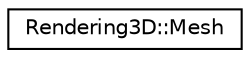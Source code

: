 digraph "Graphical Class Hierarchy"
{
 // LATEX_PDF_SIZE
  edge [fontname="Helvetica",fontsize="10",labelfontname="Helvetica",labelfontsize="10"];
  node [fontname="Helvetica",fontsize="10",shape=record];
  rankdir="LR";
  Node0 [label="Rendering3D::Mesh",height=0.2,width=0.4,color="black", fillcolor="white", style="filled",URL="$class_rendering3_d_1_1_mesh.html",tooltip="Class that manages meshs."];
}
